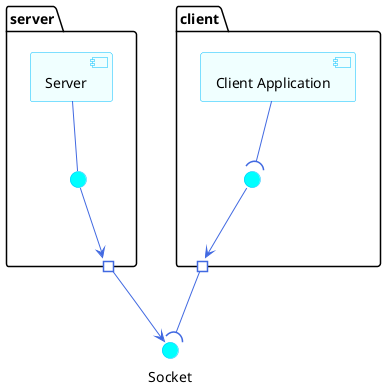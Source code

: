 @startuml

skinparam componentStyle uml2
skinparam component {
	BackgroundColor Azure
	ArrowColor RoyalBlue
	BorderColor DeepSkyBlue
}
skinparam interface {
	componentStyle uml2
	BackgroundColor Aqua
	BorderColor DeepSkyBlue
}

package "server" {
	component "Server"

	interface " " as Port1
	Server -- Port1
	Port1 --> server

}

package client {
interface " " as Port2
[Client Application] --( Port2
Port2 --> client
}

interface "Socket" as Calculate

server #--> Calculate
client #--( Calculate


@enduml